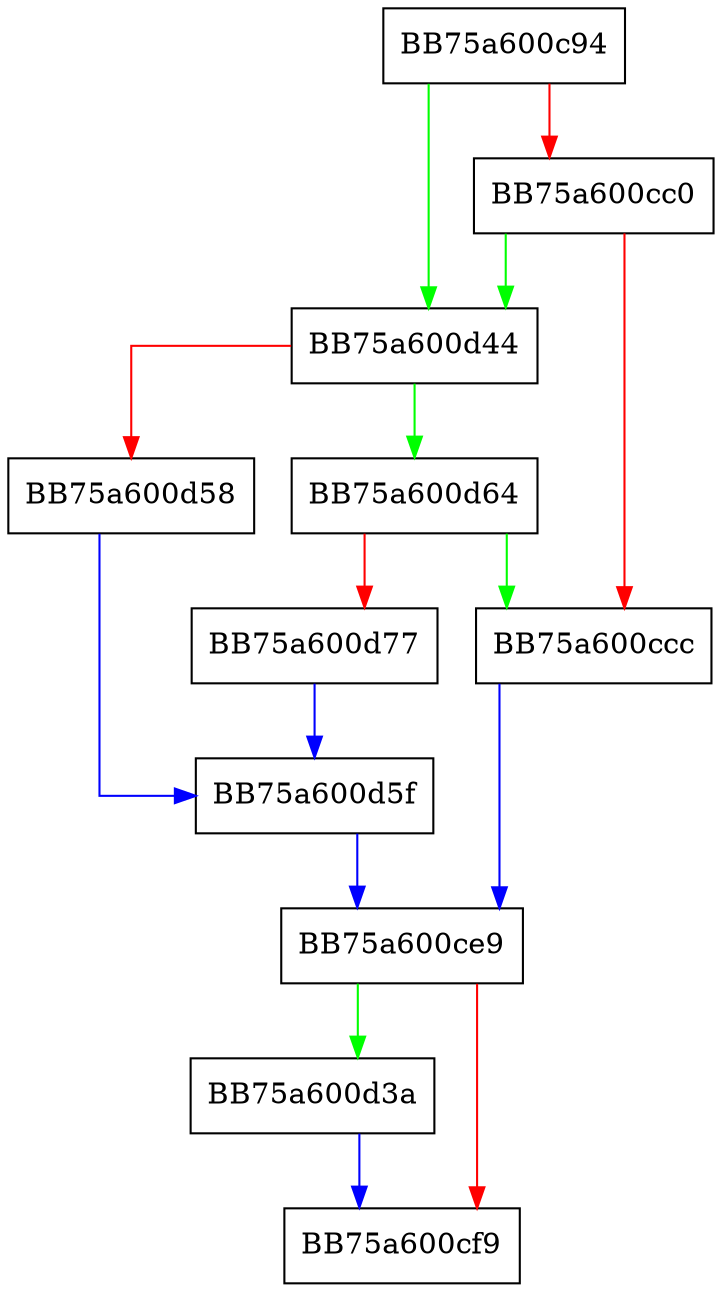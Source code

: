 digraph multibyte_nop {
  node [shape="box"];
  graph [splines=ortho];
  BB75a600c94 -> BB75a600d44 [color="green"];
  BB75a600c94 -> BB75a600cc0 [color="red"];
  BB75a600cc0 -> BB75a600d44 [color="green"];
  BB75a600cc0 -> BB75a600ccc [color="red"];
  BB75a600ccc -> BB75a600ce9 [color="blue"];
  BB75a600ce9 -> BB75a600d3a [color="green"];
  BB75a600ce9 -> BB75a600cf9 [color="red"];
  BB75a600d3a -> BB75a600cf9 [color="blue"];
  BB75a600d44 -> BB75a600d64 [color="green"];
  BB75a600d44 -> BB75a600d58 [color="red"];
  BB75a600d58 -> BB75a600d5f [color="blue"];
  BB75a600d5f -> BB75a600ce9 [color="blue"];
  BB75a600d64 -> BB75a600ccc [color="green"];
  BB75a600d64 -> BB75a600d77 [color="red"];
  BB75a600d77 -> BB75a600d5f [color="blue"];
}